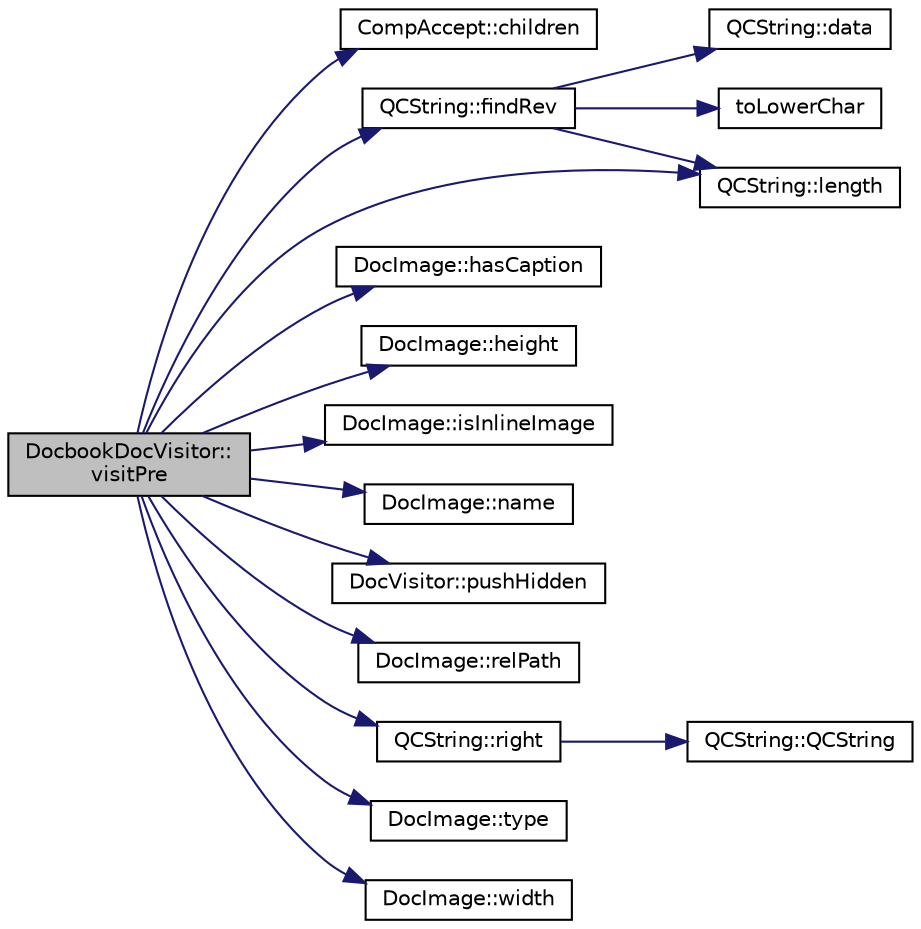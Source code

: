 digraph "DocbookDocVisitor::visitPre"
{
 // LATEX_PDF_SIZE
  edge [fontname="Helvetica",fontsize="10",labelfontname="Helvetica",labelfontsize="10"];
  node [fontname="Helvetica",fontsize="10",shape=record];
  rankdir="LR";
  Node1 [label="DocbookDocVisitor::\lvisitPre",height=0.2,width=0.4,color="black", fillcolor="grey75", style="filled", fontcolor="black",tooltip=" "];
  Node1 -> Node2 [color="midnightblue",fontsize="10",style="solid",fontname="Helvetica"];
  Node2 [label="CompAccept::children",height=0.2,width=0.4,color="black", fillcolor="white", style="filled",URL="$classCompAccept.html#ad31e6b17f2b2e73aa9636e9cba3ff208",tooltip=" "];
  Node1 -> Node3 [color="midnightblue",fontsize="10",style="solid",fontname="Helvetica"];
  Node3 [label="QCString::findRev",height=0.2,width=0.4,color="black", fillcolor="white", style="filled",URL="$classQCString.html#ab47a6435c16d61d04fb448f1080b4e26",tooltip=" "];
  Node3 -> Node4 [color="midnightblue",fontsize="10",style="solid",fontname="Helvetica"];
  Node4 [label="QCString::data",height=0.2,width=0.4,color="black", fillcolor="white", style="filled",URL="$classQCString.html#ac3aa3ac1a1c36d3305eba22a2eb0d098",tooltip=" "];
  Node3 -> Node5 [color="midnightblue",fontsize="10",style="solid",fontname="Helvetica"];
  Node5 [label="QCString::length",height=0.2,width=0.4,color="black", fillcolor="white", style="filled",URL="$classQCString.html#ac52596733e9110b778019946d73fb268",tooltip=" "];
  Node3 -> Node6 [color="midnightblue",fontsize="10",style="solid",fontname="Helvetica"];
  Node6 [label="toLowerChar",height=0.2,width=0.4,color="black", fillcolor="white", style="filled",URL="$qcstring_8cpp.html#a4e545641f98651d4fb8299b407721f9b",tooltip=" "];
  Node1 -> Node7 [color="midnightblue",fontsize="10",style="solid",fontname="Helvetica"];
  Node7 [label="DocImage::hasCaption",height=0.2,width=0.4,color="black", fillcolor="white", style="filled",URL="$classDocImage.html#af627e9312a4cc758736ebaff6619990e",tooltip=" "];
  Node1 -> Node8 [color="midnightblue",fontsize="10",style="solid",fontname="Helvetica"];
  Node8 [label="DocImage::height",height=0.2,width=0.4,color="black", fillcolor="white", style="filled",URL="$classDocImage.html#a434782653279e9f1d823656d48fe3e26",tooltip=" "];
  Node1 -> Node9 [color="midnightblue",fontsize="10",style="solid",fontname="Helvetica"];
  Node9 [label="DocImage::isInlineImage",height=0.2,width=0.4,color="black", fillcolor="white", style="filled",URL="$classDocImage.html#ae52199cbb5da4e10ccb3a9b53c4978ac",tooltip=" "];
  Node1 -> Node5 [color="midnightblue",fontsize="10",style="solid",fontname="Helvetica"];
  Node1 -> Node10 [color="midnightblue",fontsize="10",style="solid",fontname="Helvetica"];
  Node10 [label="DocImage::name",height=0.2,width=0.4,color="black", fillcolor="white", style="filled",URL="$classDocImage.html#a0c62b3e12569fac905243b891a62d81a",tooltip=" "];
  Node1 -> Node11 [color="midnightblue",fontsize="10",style="solid",fontname="Helvetica"];
  Node11 [label="DocVisitor::pushHidden",height=0.2,width=0.4,color="black", fillcolor="white", style="filled",URL="$classDocVisitor.html#a54bb9f229fa8660eb70dd68e87fdfd9d",tooltip=" "];
  Node1 -> Node12 [color="midnightblue",fontsize="10",style="solid",fontname="Helvetica"];
  Node12 [label="DocImage::relPath",height=0.2,width=0.4,color="black", fillcolor="white", style="filled",URL="$classDocImage.html#a07a0f3e6897e73d26b36ad4430b885e5",tooltip=" "];
  Node1 -> Node13 [color="midnightblue",fontsize="10",style="solid",fontname="Helvetica"];
  Node13 [label="QCString::right",height=0.2,width=0.4,color="black", fillcolor="white", style="filled",URL="$classQCString.html#a8f4aa5417f6a834f28c7148a1fe262d5",tooltip=" "];
  Node13 -> Node14 [color="midnightblue",fontsize="10",style="solid",fontname="Helvetica"];
  Node14 [label="QCString::QCString",height=0.2,width=0.4,color="black", fillcolor="white", style="filled",URL="$classQCString.html#ad691e1087cc03e14e00d1147ae0ecab7",tooltip=" "];
  Node1 -> Node15 [color="midnightblue",fontsize="10",style="solid",fontname="Helvetica"];
  Node15 [label="DocImage::type",height=0.2,width=0.4,color="black", fillcolor="white", style="filled",URL="$classDocImage.html#a4a7abc635cfbbb0824b1a482b6cb42e9",tooltip=" "];
  Node1 -> Node16 [color="midnightblue",fontsize="10",style="solid",fontname="Helvetica"];
  Node16 [label="DocImage::width",height=0.2,width=0.4,color="black", fillcolor="white", style="filled",URL="$classDocImage.html#a79d36f165096668a3d6631efb6e0b4f0",tooltip=" "];
}
